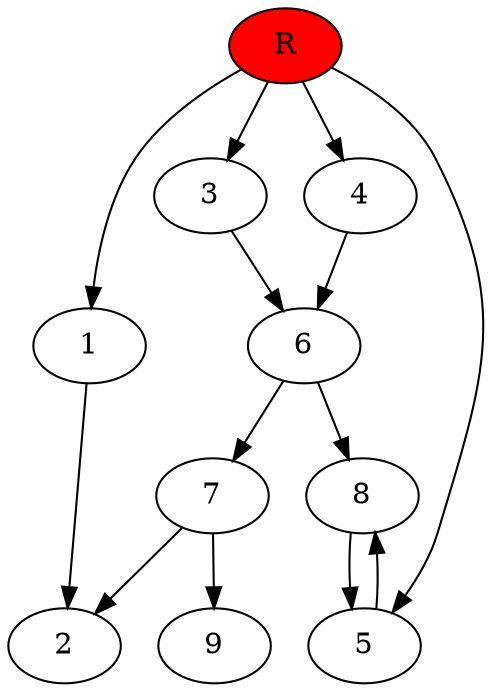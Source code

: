 digraph prb19967 {
	1
	2
	3
	4
	5
	6
	7
	8
	R [fillcolor="#ff0000" style=filled]
	1 -> 2
	3 -> 6
	4 -> 6
	5 -> 8
	6 -> 7
	6 -> 8
	7 -> 2
	7 -> 9
	8 -> 5
	R -> 1
	R -> 3
	R -> 4
	R -> 5
}
